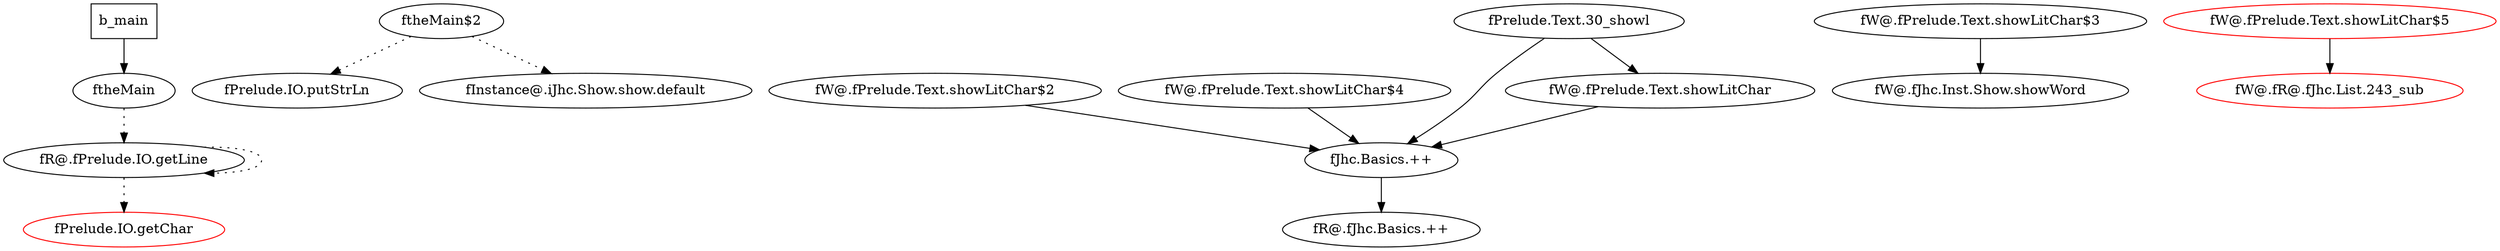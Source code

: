 digraph fgl {
	0 [label = "fR@.fPrelude.IO.getLine"]
	1 [label = "b_main",shape = "box"]
	2 [label = "fPrelude.IO.putStrLn"]
	3 [label = "fPrelude.IO.getChar",color = "red"]
	4 [label = "fR@.fJhc.Basics.++"]
	5 [label = "fJhc.Basics.++"]
	6 [label = "fW@.fPrelude.Text.showLitChar$2"]
	7 [label = "fW@.fPrelude.Text.showLitChar$4"]
	8 [label = "fW@.fJhc.Inst.Show.showWord"]
	9 [label = "fW@.fPrelude.Text.showLitChar$3"]
	10 [label = "fW@.fR@.fJhc.List.243_sub",color = "red"]
	11 [label = "fW@.fPrelude.Text.showLitChar$5",color = "red"]
	12 [label = "fW@.fPrelude.Text.showLitChar"]
	13 [label = "fPrelude.Text.30_showl"]
	14 [label = "fInstance@.iJhc.Show.show.default"]
	15 [label = "ftheMain$2"]
	16 [label = "ftheMain"]
	0 -> 0 [style = "dotted"]
	0 -> 3 [style = "dotted"]
	1 -> 16
	5 -> 4
	6 -> 5
	7 -> 5
	9 -> 8
	11 -> 10
	12 -> 5
	13 -> 5
	13 -> 12
	15 -> 14 [style = "dotted"]
	15 -> 2 [style = "dotted"]
	16 -> 0 [style = "dotted"]
}